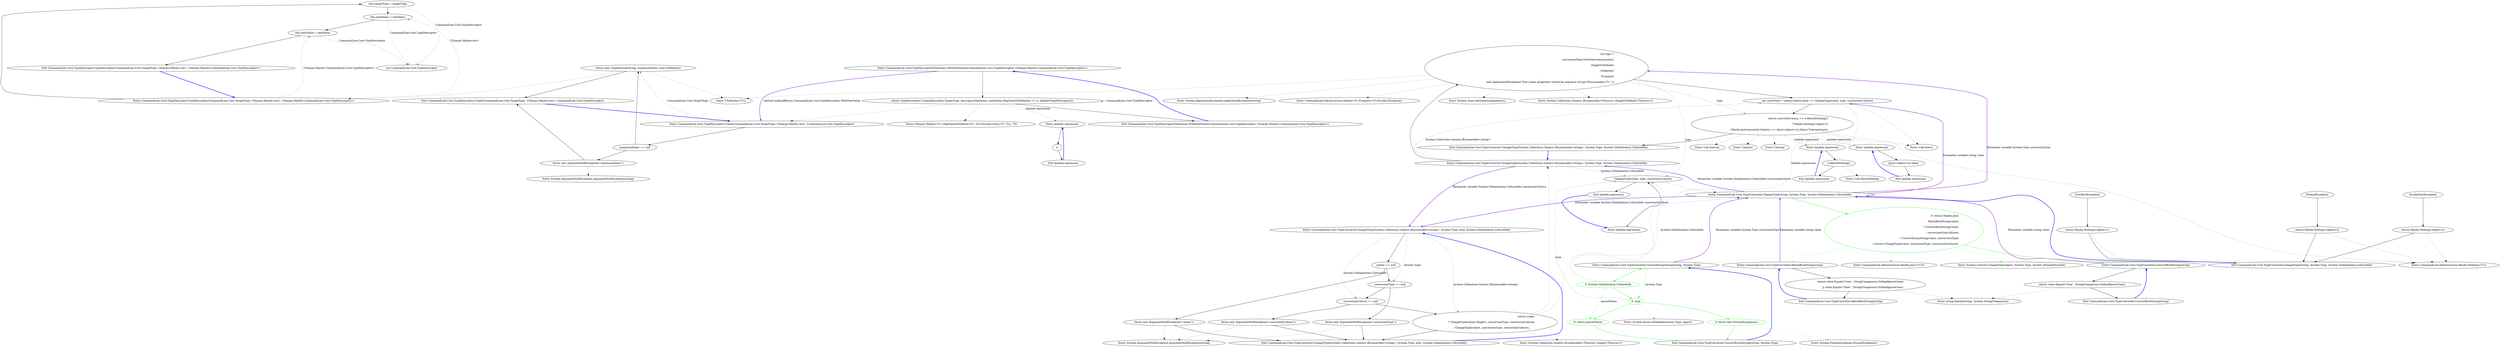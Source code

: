 digraph  {
n19 [label="out CommandLine.Core.TypeDescriptor", span=""];
n0 [cluster="CommandLine.Core.TypeDescriptor.TypeDescriptor(CommandLine.Core.TargetType, CSharpx.Maybe<int>, CSharpx.Maybe<CommandLine.Core.TypeDescriptor>)", label="Entry CommandLine.Core.TypeDescriptor.TypeDescriptor(CommandLine.Core.TargetType, CSharpx.Maybe<int>, CSharpx.Maybe<CommandLine.Core.TypeDescriptor>)", span="13-13"];
n1 [cluster="CommandLine.Core.TypeDescriptor.TypeDescriptor(CommandLine.Core.TargetType, CSharpx.Maybe<int>, CSharpx.Maybe<CommandLine.Core.TypeDescriptor>)", label="this.targetType = targetType", span="15-15"];
n2 [cluster="CommandLine.Core.TypeDescriptor.TypeDescriptor(CommandLine.Core.TargetType, CSharpx.Maybe<int>, CSharpx.Maybe<CommandLine.Core.TypeDescriptor>)", label="this.maxItems = maxItems", span="16-16"];
n3 [cluster="CommandLine.Core.TypeDescriptor.TypeDescriptor(CommandLine.Core.TargetType, CSharpx.Maybe<int>, CSharpx.Maybe<CommandLine.Core.TypeDescriptor>)", label="this.nextValue = nextValue", span="17-17"];
n4 [cluster="CommandLine.Core.TypeDescriptor.TypeDescriptor(CommandLine.Core.TargetType, CSharpx.Maybe<int>, CSharpx.Maybe<CommandLine.Core.TypeDescriptor>)", label="Exit CommandLine.Core.TypeDescriptor.TypeDescriptor(CommandLine.Core.TargetType, CSharpx.Maybe<int>, CSharpx.Maybe<CommandLine.Core.TypeDescriptor>)", span="13-13"];
n5 [cluster="CommandLine.Core.TypeDescriptor.Create(CommandLine.Core.TargetType, CSharpx.Maybe<int>, CommandLine.Core.TypeDescriptor)", label="Entry CommandLine.Core.TypeDescriptor.Create(CommandLine.Core.TargetType, CSharpx.Maybe<int>, CommandLine.Core.TypeDescriptor)", span="35-35"];
n6 [cluster="CommandLine.Core.TypeDescriptor.Create(CommandLine.Core.TargetType, CSharpx.Maybe<int>, CommandLine.Core.TypeDescriptor)", label="maximumItems == null", span="37-37"];
n8 [cluster="CommandLine.Core.TypeDescriptor.Create(CommandLine.Core.TargetType, CSharpx.Maybe<int>, CommandLine.Core.TypeDescriptor)", label="return new TypeDescriptor(tag, maximumItems, next.ToMaybe());", span="39-39"];
n7 [cluster="CommandLine.Core.TypeDescriptor.Create(CommandLine.Core.TargetType, CSharpx.Maybe<int>, CommandLine.Core.TypeDescriptor)", label="throw new ArgumentNullException(''maximumItems'');", span="37-37"];
n9 [cluster="CommandLine.Core.TypeDescriptor.Create(CommandLine.Core.TargetType, CSharpx.Maybe<int>, CommandLine.Core.TypeDescriptor)", label="Exit CommandLine.Core.TypeDescriptor.Create(CommandLine.Core.TargetType, CSharpx.Maybe<int>, CommandLine.Core.TypeDescriptor)", span="35-35"];
n11 [cluster="T.ToMaybe<T>()", label="Entry T.ToMaybe<T>()", span="249-249"];
n10 [cluster="System.ArgumentNullException.ArgumentNullException(string)", label="Entry System.ArgumentNullException.ArgumentNullException(string)", span="0-0"];
n12 [cluster="CommandLine.Core.TypeDescriptorExtensions.WithNextValue(CommandLine.Core.TypeDescriptor, CSharpx.Maybe<CommandLine.Core.TypeDescriptor>)", label="Entry CommandLine.Core.TypeDescriptorExtensions.WithNextValue(CommandLine.Core.TypeDescriptor, CSharpx.Maybe<CommandLine.Core.TypeDescriptor>)", span="45-45"];
n13 [cluster="CommandLine.Core.TypeDescriptorExtensions.WithNextValue(CommandLine.Core.TypeDescriptor, CSharpx.Maybe<CommandLine.Core.TypeDescriptor>)", label="return TypeDescriptor.Create(descriptor.TargetType, descriptor.MaxItems, nextValue.MapValueOrDefault(n => n, default(TypeDescriptor)));", span="47-47"];
n14 [cluster="CommandLine.Core.TypeDescriptorExtensions.WithNextValue(CommandLine.Core.TypeDescriptor, CSharpx.Maybe<CommandLine.Core.TypeDescriptor>)", label="Exit CommandLine.Core.TypeDescriptorExtensions.WithNextValue(CommandLine.Core.TypeDescriptor, CSharpx.Maybe<CommandLine.Core.TypeDescriptor>)", span="45-45"];
n15 [cluster="CSharpx.Maybe<T1>.MapValueOrDefault<T1, T2>(System.Func<T1, T2>, T2)", label="Entry CSharpx.Maybe<T1>.MapValueOrDefault<T1, T2>(System.Func<T1, T2>, T2)", span="377-377"];
n16 [cluster="lambda expression", label="Entry lambda expression", span="47-47"];
n17 [cluster="lambda expression", label=n, span="47-47"];
n18 [cluster="lambda expression", label="Exit lambda expression", span="47-47"];
m1_12 [cluster="CommandLine.Core.TypeConverter.ChangeType(System.Collections.Generic.IEnumerable<string>, System.Type, System.Globalization.CultureInfo)", file="TypeConverter.cs", label="Entry CommandLine.Core.TypeConverter.ChangeType(System.Collections.Generic.IEnumerable<string>, System.Type, System.Globalization.CultureInfo)", span="23-23"];
m1_13 [cluster="CommandLine.Core.TypeConverter.ChangeType(System.Collections.Generic.IEnumerable<string>, System.Type, System.Globalization.CultureInfo)", file="TypeConverter.cs", label="var type =\r\n                conversionType.GetGenericArguments()\r\n                              .SingleOrDefault()\r\n                              .ToMaybe()\r\n                              .FromJust(\r\n                                  new ApplicationException(''Non scalar properties should be sequence of type IEnumerable<T>.''))", span="25-30"];
m1_14 [cluster="CommandLine.Core.TypeConverter.ChangeType(System.Collections.Generic.IEnumerable<string>, System.Type, System.Globalization.CultureInfo)", file="TypeConverter.cs", label="var converted = values.Select(value => ChangeType(value, type, conversionCulture))", span="32-32"];
m1_15 [cluster="CommandLine.Core.TypeConverter.ChangeType(System.Collections.Generic.IEnumerable<string>, System.Type, System.Globalization.CultureInfo)", file="TypeConverter.cs", label="return converted.Any(a => a.MatchNothing())\r\n                ? Maybe.Nothing<object>()\r\n                : Maybe.Just(converted.Select(c => ((Just<object>)c).Value).ToArray(type));", span="34-36"];
m1_16 [cluster="CommandLine.Core.TypeConverter.ChangeType(System.Collections.Generic.IEnumerable<string>, System.Type, System.Globalization.CultureInfo)", file="TypeConverter.cs", label="Exit CommandLine.Core.TypeConverter.ChangeType(System.Collections.Generic.IEnumerable<string>, System.Type, System.Globalization.CultureInfo)", span="23-23"];
m1_26 [cluster="Unk.Just", file="TypeConverter.cs", label="Entry Unk.Just", span=""];
m1_0 [cluster="CommandLine.Core.TypeConverter.ChangeType(System.Collections.Generic.IEnumerable<string>, System.Type, bool, System.Globalization.CultureInfo)", file="TypeConverter.cs", label="Entry CommandLine.Core.TypeConverter.ChangeType(System.Collections.Generic.IEnumerable<string>, System.Type, bool, System.Globalization.CultureInfo)", span="12-12"];
m1_1 [cluster="CommandLine.Core.TypeConverter.ChangeType(System.Collections.Generic.IEnumerable<string>, System.Type, bool, System.Globalization.CultureInfo)", file="TypeConverter.cs", label="values == null", span="14-14"];
m1_3 [cluster="CommandLine.Core.TypeConverter.ChangeType(System.Collections.Generic.IEnumerable<string>, System.Type, bool, System.Globalization.CultureInfo)", file="TypeConverter.cs", label="conversionType == null", span="15-15"];
m1_5 [cluster="CommandLine.Core.TypeConverter.ChangeType(System.Collections.Generic.IEnumerable<string>, System.Type, bool, System.Globalization.CultureInfo)", file="TypeConverter.cs", label="conversionCulture == null", span="16-16"];
m1_7 [cluster="CommandLine.Core.TypeConverter.ChangeType(System.Collections.Generic.IEnumerable<string>, System.Type, bool, System.Globalization.CultureInfo)", file="TypeConverter.cs", label="return scalar\r\n                ? ChangeType(values.Single(), conversionType, conversionCulture)\r\n                : ChangeType(values, conversionType, conversionCulture);", span="18-20"];
m1_2 [cluster="CommandLine.Core.TypeConverter.ChangeType(System.Collections.Generic.IEnumerable<string>, System.Type, bool, System.Globalization.CultureInfo)", file="TypeConverter.cs", label="throw new ArgumentNullException(''values'');", span="14-14"];
m1_4 [cluster="CommandLine.Core.TypeConverter.ChangeType(System.Collections.Generic.IEnumerable<string>, System.Type, bool, System.Globalization.CultureInfo)", file="TypeConverter.cs", label="throw new ArgumentNullException(''conversionType'');", span="15-15"];
m1_6 [cluster="CommandLine.Core.TypeConverter.ChangeType(System.Collections.Generic.IEnumerable<string>, System.Type, bool, System.Globalization.CultureInfo)", file="TypeConverter.cs", label="throw new ArgumentNullException(''conversionCulture'');", span="16-16"];
m1_8 [cluster="CommandLine.Core.TypeConverter.ChangeType(System.Collections.Generic.IEnumerable<string>, System.Type, bool, System.Globalization.CultureInfo)", file="TypeConverter.cs", label="Exit CommandLine.Core.TypeConverter.ChangeType(System.Collections.Generic.IEnumerable<string>, System.Type, bool, System.Globalization.CultureInfo)", span="12-12"];
m1_61 [cluster="System.Enum.IsDefined(System.Type, object)", file="TypeConverter.cs", label="Entry System.Enum.IsDefined(System.Type, object)", span="0-0"];
m1_20 [cluster="System.ApplicationException.ApplicationException(string)", file="TypeConverter.cs", label="Entry System.ApplicationException.ApplicationException(string)", span="0-0"];
m1_23 [cluster="Unk.Any", file="TypeConverter.cs", label="Entry Unk.Any", span=""];
m1_21 [cluster="CommandLine.Infrastructure.Maybe<T>.FromJust<T>(System.Exception)", file="TypeConverter.cs", label="Entry CommandLine.Infrastructure.Maybe<T>.FromJust<T>(System.Exception)", span="137-137"];
m1_47 [cluster="CommandLine.Core.TypeConverter.ConvertEnumString(string, System.Type)", file="TypeConverter.cs", label="Entry CommandLine.Core.TypeConverter.ConvertEnumString(string, System.Type)", span="75-75"];
m1_62 [cluster="System.FormatException.FormatException()", file="TypeConverter.cs", label="Entry System.FormatException.FormatException()", span="0-0"];
m1_46 [cluster="CommandLine.Core.TypeConverter.ConvertBoolString(string)", file="TypeConverter.cs", label="Entry CommandLine.Core.TypeConverter.ConvertBoolString(string)", span="70-70"];
m1_53 [cluster="CommandLine.Core.TypeConverter.ConvertBoolString(string)", file="TypeConverter.cs", label="return value.Equals(''true'', StringComparison.OrdinalIgnoreCase);", span="72-72"];
m1_54 [cluster="CommandLine.Core.TypeConverter.ConvertBoolString(string)", file="TypeConverter.cs", label="Exit CommandLine.Core.TypeConverter.ConvertBoolString(string)", span="70-70"];
m1_55 [cluster="CommandLine.Core.TypeConverter.ConvertEnumString(string, System.Type)", color=green, community=0, file="TypeConverter.cs", label="0: System.Globalization.CultureInfo", span=""];
m1_56 [cluster="CommandLine.Core.TypeConverter.ConvertEnumString(string, System.Type)", color=green, community=0, file="TypeConverter.cs", label="0: type", span=""];
m1_57 [cluster="CommandLine.Core.TypeConverter.ConvertEnumString(string, System.Type)", color=green, community=0, file="TypeConverter.cs", label="0: return parsedValue;", span="80-80"];
m1_58 [cluster="CommandLine.Core.TypeConverter.ConvertEnumString(string, System.Type)", color=green, community=0, file="TypeConverter.cs", label="0: throw new FormatException();", span="82-82"];
m1_59 [cluster="CommandLine.Core.TypeConverter.ConvertEnumString(string, System.Type)", file="TypeConverter.cs", label="Exit CommandLine.Core.TypeConverter.ConvertEnumString(string, System.Type)", span="75-75"];
m1_34 [cluster="lambda expression", file="TypeConverter.cs", label="Entry lambda expression", span="36-36"];
m1_28 [cluster="lambda expression", file="TypeConverter.cs", label="ChangeType(value, type, conversionCulture)", span="32-32"];
m1_27 [cluster="lambda expression", file="TypeConverter.cs", label="Entry lambda expression", span="32-32"];
m1_30 [cluster="lambda expression", file="TypeConverter.cs", label="Entry lambda expression", span="34-34"];
m1_29 [cluster="lambda expression", file="TypeConverter.cs", label="Exit lambda expression", span="32-32"];
m1_31 [cluster="lambda expression", file="TypeConverter.cs", label="a.MatchNothing()", span="34-34"];
m1_32 [cluster="lambda expression", file="TypeConverter.cs", label="Exit lambda expression", span="34-34"];
m1_35 [cluster="lambda expression", file="TypeConverter.cs", label="((Just<object>)c).Value", span="36-36"];
m1_36 [cluster="lambda expression", file="TypeConverter.cs", label="Exit lambda expression", span="36-36"];
m1_52 [cluster="string.Equals(string, System.StringComparison)", file="TypeConverter.cs", label="Entry string.Equals(string, System.StringComparison)", span="0-0"];
m1_48 [cluster="System.Convert.ChangeType(object, System.Type, System.IFormatProvider)", file="TypeConverter.cs", label="Entry System.Convert.ChangeType(object, System.Type, System.IFormatProvider)", span="0-0"];
m1_10 [cluster="System.Collections.Generic.IEnumerable<TSource>.Single<TSource>()", file="TypeConverter.cs", label="Entry System.Collections.Generic.IEnumerable<TSource>.Single<TSource>()", span="0-0"];
m1_11 [cluster="CommandLine.Core.TypeConverter.ChangeType(string, System.Type, System.Globalization.CultureInfo)", file="TypeConverter.cs", label="Entry CommandLine.Core.TypeConverter.ChangeType(string, System.Type, System.Globalization.CultureInfo)", span="39-39"];
m1_37 [cluster="CommandLine.Core.TypeConverter.ChangeType(string, System.Type, System.Globalization.CultureInfo)", color=green, community=0, file="TypeConverter.cs", label="0: return Maybe.Just(\r\n                    MatchBoolString(value)\r\n                        ? ConvertBoolString(value)\r\n                        : conversionType.IsEnum\r\n                            ? ConvertEnumString(value, conversionType)\r\n                            : Convert.ChangeType(value, conversionType, conversionCulture));", span="43-48"];
m1_38 [cluster="CommandLine.Core.TypeConverter.ChangeType(string, System.Type, System.Globalization.CultureInfo)", file="TypeConverter.cs", label=InvalidCastException, span="50-50"];
m1_39 [cluster="CommandLine.Core.TypeConverter.ChangeType(string, System.Type, System.Globalization.CultureInfo)", file="TypeConverter.cs", label="return Maybe.Nothing<object>();", span="52-52"];
m1_40 [cluster="CommandLine.Core.TypeConverter.ChangeType(string, System.Type, System.Globalization.CultureInfo)", file="TypeConverter.cs", label=FormatException, span="54-54"];
m1_41 [cluster="CommandLine.Core.TypeConverter.ChangeType(string, System.Type, System.Globalization.CultureInfo)", file="TypeConverter.cs", label="return Maybe.Nothing<object>();", span="56-56"];
m1_42 [cluster="CommandLine.Core.TypeConverter.ChangeType(string, System.Type, System.Globalization.CultureInfo)", file="TypeConverter.cs", label=OverflowException, span="58-58"];
m1_43 [cluster="CommandLine.Core.TypeConverter.ChangeType(string, System.Type, System.Globalization.CultureInfo)", file="TypeConverter.cs", label="return Maybe.Nothing<object>();", span="60-60"];
m1_44 [cluster="CommandLine.Core.TypeConverter.ChangeType(string, System.Type, System.Globalization.CultureInfo)", file="TypeConverter.cs", label="Exit CommandLine.Core.TypeConverter.ChangeType(string, System.Type, System.Globalization.CultureInfo)", span="39-39"];
m1_49 [cluster="CommandLine.Infrastructure.Maybe.Just<T>(T)", file="TypeConverter.cs", label="Entry CommandLine.Infrastructure.Maybe.Just<T>(T)", span="71-71"];
m1_22 [cluster="Unk.Select", file="TypeConverter.cs", label="Entry Unk.Select", span=""];
m1_17 [cluster="System.Type.GetGenericArguments()", file="TypeConverter.cs", label="Entry System.Type.GetGenericArguments()", span="0-0"];
m1_24 [cluster="CommandLine.Infrastructure.Maybe.Nothing<T>()", file="TypeConverter.cs", label="Entry CommandLine.Infrastructure.Maybe.Nothing<T>()", span="66-66"];
m1_33 [cluster="Unk.MatchNothing", file="TypeConverter.cs", label="Entry Unk.MatchNothing", span=""];
m1_25 [cluster="Unk.ToArray", file="TypeConverter.cs", label="Entry Unk.ToArray", span=""];
m1_45 [cluster="CommandLine.Core.TypeConverter.MatchBoolString(string)", file="TypeConverter.cs", label="Entry CommandLine.Core.TypeConverter.MatchBoolString(string)", span="64-64"];
m1_50 [cluster="CommandLine.Core.TypeConverter.MatchBoolString(string)", file="TypeConverter.cs", label="return value.Equals(''true'', StringComparison.OrdinalIgnoreCase)\r\n                   || value.Equals(''false'', StringComparison.OrdinalIgnoreCase);", span="66-67"];
m1_51 [cluster="CommandLine.Core.TypeConverter.MatchBoolString(string)", file="TypeConverter.cs", label="Exit CommandLine.Core.TypeConverter.MatchBoolString(string)", span="64-64"];
m1_9 [cluster="System.ArgumentNullException.ArgumentNullException(string)", file="TypeConverter.cs", label="Entry System.ArgumentNullException.ArgumentNullException(string)", span="0-0"];
m1_18 [cluster="System.Collections.Generic.IEnumerable<TSource>.SingleOrDefault<TSource>()", file="TypeConverter.cs", label="Entry System.Collections.Generic.IEnumerable<TSource>.SingleOrDefault<TSource>()", span="0-0"];
n0 -> n1  [key=0, style=solid];
n0 -> n2  [color=darkseagreen4, key=1, label="CSharpx.Maybe<int>", style=dashed];
n0 -> n3  [color=darkseagreen4, key=1, label="CSharpx.Maybe<CommandLine.Core.TypeDescriptor>", style=dashed];
n1 -> n2  [key=0, style=solid];
n1 -> n19  [color=darkseagreen4, key=1, label="CommandLine.Core.TypeDescriptor", style=dashed];
n2 -> n3  [key=0, style=solid];
n2 -> n19  [color=darkseagreen4, key=1, label="CommandLine.Core.TypeDescriptor", style=dashed];
n3 -> n4  [key=0, style=solid];
n3 -> n19  [color=darkseagreen4, key=1, label="CommandLine.Core.TypeDescriptor", style=dashed];
n4 -> n0  [color=blue, key=0, style=bold];
n5 -> n6  [key=0, style=solid];
n5 -> n8  [color=darkseagreen4, key=1, label="CommandLine.Core.TargetType", style=dashed];
n6 -> n7  [key=0, style=solid];
n6 -> n8  [key=0, style=solid];
n8 -> n9  [key=0, style=solid];
n8 -> n0  [key=2, style=dotted];
n8 -> n11  [key=2, style=dotted];
n7 -> n9  [key=0, style=solid];
n7 -> n10  [key=2, style=dotted];
n9 -> n5  [color=blue, key=0, style=bold];
n12 -> n13  [key=0, style=solid];
n12 -> n5  [color=darkorchid, key=3, label="method methodReturn CommandLine.Core.TypeDescriptor WithNextValue", style=bold];
n13 -> n14  [key=0, style=solid];
n13 -> n15  [key=2, style=dotted];
n13 -> n5  [key=2, style=dotted];
n13 -> n13  [color=darkseagreen4, key=1, label="CommandLine.Core.TypeDescriptor", style=dashed];
n13 -> n16  [color=darkseagreen4, key=1, label="lambda expression", style=dashed];
n14 -> n12  [color=blue, key=0, style=bold];
n16 -> n17  [key=0, style=solid];
n17 -> n18  [key=0, style=solid];
n18 -> n16  [color=blue, key=0, style=bold];
m1_12 -> m1_13  [key=0, style=solid];
m1_12 -> m1_14  [color=darkseagreen4, key=1, label="System.Collections.Generic.IEnumerable<string>", style=dashed];
m1_12 -> m1_28  [color=darkseagreen4, key=1, label="System.Globalization.CultureInfo", style=dashed];
m1_12 -> m1_0  [color=darkorchid, key=3, label="Parameter variable System.Globalization.CultureInfo conversionCulture", style=bold];
m1_13 -> m1_14  [key=0, style=solid];
m1_13 -> m1_17  [key=2, style=dotted];
m1_13 -> m1_18  [key=2, style=dotted];
m1_13 -> n11  [key=2, style=dotted];
m1_13 -> m1_20  [key=2, style=dotted];
m1_13 -> m1_21  [key=2, style=dotted];
m1_13 -> m1_28  [color=darkseagreen4, key=1, label=type, style=dashed];
m1_13 -> m1_15  [color=darkseagreen4, key=1, label=type, style=dashed];
m1_14 -> m1_15  [key=0, style=solid];
m1_14 -> m1_22  [key=2, style=dotted];
m1_14 -> m1_27  [color=darkseagreen4, key=1, label="lambda expression", style=dashed];
m1_15 -> m1_16  [key=0, style=solid];
m1_15 -> m1_23  [key=2, style=dotted];
m1_15 -> m1_24  [key=2, style=dotted];
m1_15 -> m1_22  [key=2, style=dotted];
m1_15 -> m1_25  [key=2, style=dotted];
m1_15 -> m1_26  [key=2, style=dotted];
m1_15 -> m1_30  [color=darkseagreen4, key=1, label="lambda expression", style=dashed];
m1_15 -> m1_34  [color=darkseagreen4, key=1, label="lambda expression", style=dashed];
m1_16 -> m1_12  [color=blue, key=0, style=bold];
m1_0 -> m1_1  [key=0, style=solid];
m1_0 -> m1_3  [color=darkseagreen4, key=1, label="System.Type", style=dashed];
m1_0 -> m1_5  [color=darkseagreen4, key=1, label="System.Globalization.CultureInfo", style=dashed];
m1_0 -> m1_7  [color=darkseagreen4, key=1, label="System.Collections.Generic.IEnumerable<string>", style=dashed];
m1_1 -> m1_2  [key=0, style=solid];
m1_1 -> m1_3  [key=0, style=solid];
m1_3 -> m1_4  [key=0, style=solid];
m1_3 -> m1_5  [key=0, style=solid];
m1_5 -> m1_6  [key=0, style=solid];
m1_5 -> m1_7  [key=0, style=solid];
m1_7 -> m1_8  [key=0, style=solid];
m1_7 -> m1_10  [key=2, style=dotted];
m1_7 -> m1_11  [key=2, style=dotted];
m1_7 -> m1_12  [key=2, style=dotted];
m1_2 -> m1_8  [key=0, style=solid];
m1_2 -> m1_9  [key=2, style=dotted];
m1_4 -> m1_8  [key=0, style=solid];
m1_4 -> m1_9  [key=2, style=dotted];
m1_6 -> m1_8  [key=0, style=solid];
m1_6 -> m1_9  [key=2, style=dotted];
m1_8 -> m1_0  [color=blue, key=0, style=bold];
m1_47 -> m1_55  [color=green, key=0, style=solid];
m1_47 -> m1_56  [color=green, key=1, label="System.Type", style=dashed];
m1_47 -> m1_11  [color=darkorchid, key=3, label="Parameter variable System.Type conversionType", style=bold];
m1_46 -> m1_53  [key=0, style=solid];
m1_46 -> m1_11  [color=darkorchid, key=3, label="Parameter variable string value", style=bold];
m1_53 -> m1_54  [key=0, style=solid];
m1_53 -> m1_52  [key=2, style=dotted];
m1_54 -> m1_46  [color=blue, key=0, style=bold];
m1_55 -> m1_56  [color=green, key=0, style=solid];
m1_55 -> m1_47  [color=green, key=2, style=dotted];
m1_55 -> m1_57  [color=green, key=1, label=parsedValue, style=dashed];
m1_55 -> m1_28  [color=darkseagreen4, key=1, label="System.Globalization.CultureInfo", style=dashed];
m1_56 -> m1_57  [color=green, key=0, style=solid];
m1_56 -> m1_58  [color=green, key=0, style=solid];
m1_56 -> m1_61  [color=green, key=2, style=dotted];
m1_56 -> m1_28  [color=darkseagreen4, key=1, label=type, style=dashed];
m1_57 -> m1_59  [color=green, key=0, style=solid];
m1_58 -> m1_59  [color=green, key=0, style=solid];
m1_58 -> m1_62  [color=green, key=2, style=dotted];
m1_59 -> m1_47  [color=blue, key=0, style=bold];
m1_34 -> m1_35  [key=0, style=solid];
m1_28 -> m1_29  [key=0, style=solid];
m1_28 -> m1_11  [key=2, style=dotted];
m1_27 -> m1_28  [key=0, style=solid];
m1_30 -> m1_31  [key=0, style=solid];
m1_29 -> m1_27  [color=blue, key=0, style=bold];
m1_31 -> m1_32  [key=0, style=solid];
m1_31 -> m1_33  [key=2, style=dotted];
m1_32 -> m1_30  [color=blue, key=0, style=bold];
m1_35 -> m1_36  [key=0, style=solid];
m1_36 -> m1_34  [color=blue, key=0, style=bold];
m1_11 -> m1_37  [color=green, key=0, style=solid];
m1_11 -> m1_0  [color=darkorchid, key=3, label="Parameter variable System.Globalization.CultureInfo conversionCulture", style=bold];
m1_11 -> m1_13  [color=darkorchid, key=3, label="Parameter variable System.Type conversionType", style=bold];
m1_11 -> m1_12  [color=darkorchid, key=3, label="Parameter variable System.Globalization.CultureInfo conversionCulture", style=bold];
m1_11 -> m1_14  [color=darkorchid, key=3, label="Parameter variable string value", style=bold];
m1_37 -> m1_44  [color=green, key=0, style=solid];
m1_37 -> m1_45  [color=green, key=2, style=dotted];
m1_37 -> m1_46  [color=green, key=2, style=dotted];
m1_37 -> m1_47  [color=green, key=2, style=dotted];
m1_37 -> m1_48  [color=green, key=2, style=dotted];
m1_37 -> m1_49  [color=green, key=2, style=dotted];
m1_38 -> m1_39  [key=0, style=solid];
m1_39 -> m1_44  [key=0, style=solid];
m1_39 -> m1_24  [key=2, style=dotted];
m1_40 -> m1_41  [key=0, style=solid];
m1_41 -> m1_44  [key=0, style=solid];
m1_41 -> m1_24  [key=2, style=dotted];
m1_42 -> m1_43  [key=0, style=solid];
m1_43 -> m1_44  [key=0, style=solid];
m1_43 -> m1_24  [key=2, style=dotted];
m1_44 -> m1_11  [color=blue, key=0, style=bold];
m1_45 -> m1_50  [key=0, style=solid];
m1_45 -> m1_11  [color=darkorchid, key=3, label="Parameter variable string value", style=bold];
m1_50 -> m1_51  [key=0, style=solid];
m1_50 -> m1_52  [key=2, style=dotted];
m1_51 -> m1_45  [color=blue, key=0, style=bold];
}
